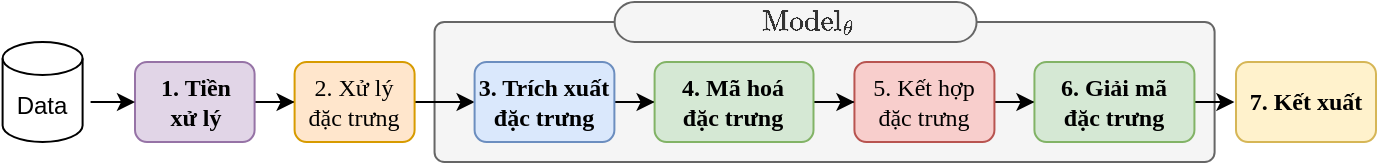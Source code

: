 <mxfile version="24.7.17">
  <diagram name="Page-1" id="_gRGWOFDqU3hSQWJzQTY">
    <mxGraphModel dx="1012" dy="1805" grid="1" gridSize="10" guides="1" tooltips="1" connect="1" arrows="1" fold="1" page="1" pageScale="1" pageWidth="850" pageHeight="1100" background="none" math="1" shadow="0">
      <root>
        <mxCell id="0" />
        <mxCell id="1" parent="0" />
        <mxCell id="0vuY_zB4OoL36OcjDB_b-94" value="" style="rounded=1;whiteSpace=wrap;html=1;arcSize=7;fillColor=#f5f5f5;fontColor=#333333;strokeColor=#666666;" parent="1" vertex="1">
          <mxGeometry x="319.27" y="-1030" width="390.03" height="70" as="geometry" />
        </mxCell>
        <mxCell id="SLpwjg63hdyZRQU6lq9K-11" style="edgeStyle=orthogonalEdgeStyle;rounded=0;orthogonalLoop=1;jettySize=auto;html=1;entryX=0;entryY=0.5;entryDx=0;entryDy=0;" parent="1" source="SLpwjg63hdyZRQU6lq9K-1" target="SLpwjg63hdyZRQU6lq9K-2" edge="1">
          <mxGeometry relative="1" as="geometry" />
        </mxCell>
        <mxCell id="SLpwjg63hdyZRQU6lq9K-1" value="&lt;span&gt;1. Tiền&lt;/span&gt;&lt;div&gt;&lt;span&gt;xử lý&lt;/span&gt;&lt;/div&gt;" style="rounded=1;whiteSpace=wrap;html=1;fillColor=#e1d5e7;strokeColor=#9673a6;fontFamily=SVN-Segoe UI;fontStyle=1" parent="1" vertex="1">
          <mxGeometry x="169.5" y="-1010" width="59.8" height="40" as="geometry" />
        </mxCell>
        <mxCell id="SLpwjg63hdyZRQU6lq9K-12" style="edgeStyle=orthogonalEdgeStyle;rounded=0;orthogonalLoop=1;jettySize=auto;html=1;" parent="1" source="SLpwjg63hdyZRQU6lq9K-2" target="SLpwjg63hdyZRQU6lq9K-10" edge="1">
          <mxGeometry relative="1" as="geometry" />
        </mxCell>
        <mxCell id="SLpwjg63hdyZRQU6lq9K-2" value="2. Xử lý&lt;div&gt;đặc trưng&lt;/div&gt;" style="rounded=1;whiteSpace=wrap;html=1;fillColor=#ffe6cc;strokeColor=#d79b00;fontFamily=SVN-Segoe UI;" parent="1" vertex="1">
          <mxGeometry x="249.3" y="-1010" width="60" height="40" as="geometry" />
        </mxCell>
        <mxCell id="SLpwjg63hdyZRQU6lq9K-25" style="edgeStyle=orthogonalEdgeStyle;rounded=0;orthogonalLoop=1;jettySize=auto;html=1;" parent="1" source="SLpwjg63hdyZRQU6lq9K-10" target="SLpwjg63hdyZRQU6lq9K-16" edge="1">
          <mxGeometry relative="1" as="geometry" />
        </mxCell>
        <mxCell id="SLpwjg63hdyZRQU6lq9K-10" value="&lt;b&gt;3. Trích xuất&lt;/b&gt;&lt;div&gt;&lt;b&gt;đặc trưng&lt;/b&gt;&lt;/div&gt;" style="rounded=1;whiteSpace=wrap;html=1;fillColor=#dae8fc;strokeColor=#6c8ebf;fontFamily=SVN-Segoe UI;" parent="1" vertex="1">
          <mxGeometry x="339.3" y="-1010" width="69.9" height="40" as="geometry" />
        </mxCell>
        <mxCell id="SLpwjg63hdyZRQU6lq9K-27" style="edgeStyle=orthogonalEdgeStyle;rounded=0;orthogonalLoop=1;jettySize=auto;html=1;entryX=0;entryY=0.5;entryDx=0;entryDy=0;" parent="1" source="SLpwjg63hdyZRQU6lq9K-15" target="SLpwjg63hdyZRQU6lq9K-17" edge="1">
          <mxGeometry relative="1" as="geometry" />
        </mxCell>
        <mxCell id="SLpwjg63hdyZRQU6lq9K-15" value="5. Kết hợp&lt;div&gt;đặc trưng&lt;/div&gt;" style="rounded=1;whiteSpace=wrap;html=1;fillColor=#f8cecc;strokeColor=#b85450;fontFamily=SVN-Segoe UI;" parent="1" vertex="1">
          <mxGeometry x="529.22" y="-1010" width="70" height="40" as="geometry" />
        </mxCell>
        <mxCell id="SLpwjg63hdyZRQU6lq9K-36" style="edgeStyle=orthogonalEdgeStyle;rounded=0;orthogonalLoop=1;jettySize=auto;html=1;entryX=0;entryY=0.5;entryDx=0;entryDy=0;" parent="1" source="SLpwjg63hdyZRQU6lq9K-16" target="SLpwjg63hdyZRQU6lq9K-15" edge="1">
          <mxGeometry relative="1" as="geometry" />
        </mxCell>
        <mxCell id="SLpwjg63hdyZRQU6lq9K-16" value="&lt;b&gt;4. Mã hoá&lt;/b&gt;&lt;div&gt;&lt;b&gt;đặc trưng&lt;/b&gt;&lt;/div&gt;" style="rounded=1;whiteSpace=wrap;html=1;fillColor=#d5e8d4;strokeColor=#82b366;fontFamily=SVN-Segoe UI;" parent="1" vertex="1">
          <mxGeometry x="429.3" y="-1010" width="79.45" height="40" as="geometry" />
        </mxCell>
        <mxCell id="SLpwjg63hdyZRQU6lq9K-42" style="edgeStyle=orthogonalEdgeStyle;rounded=0;orthogonalLoop=1;jettySize=auto;html=1;entryX=0;entryY=0.5;entryDx=0;entryDy=0;" parent="1" source="SLpwjg63hdyZRQU6lq9K-17" edge="1">
          <mxGeometry relative="1" as="geometry">
            <mxPoint x="719.3" y="-990" as="targetPoint" />
          </mxGeometry>
        </mxCell>
        <mxCell id="SLpwjg63hdyZRQU6lq9K-17" value="&lt;b&gt;6. Giải mã&lt;/b&gt;&lt;div&gt;&lt;b&gt;đặc trưng&lt;/b&gt;&lt;/div&gt;" style="rounded=1;whiteSpace=wrap;html=1;fillColor=#d5e8d4;strokeColor=#82b366;fontFamily=SVN-Segoe UI;" parent="1" vertex="1">
          <mxGeometry x="619.22" y="-1010" width="80" height="40" as="geometry" />
        </mxCell>
        <mxCell id="SLpwjg63hdyZRQU6lq9K-28" value="$$\text{Model}_\theta$$" style="rounded=1;whiteSpace=wrap;html=1;fillColor=#f5f5f5;strokeColor=#666666;fontFamily=Segoe UI;fontStyle=1;align=center;spacingLeft=14;fontColor=#333333;arcSize=50;" parent="1" vertex="1">
          <mxGeometry x="409.3" y="-1040" width="181" height="20" as="geometry" />
        </mxCell>
        <mxCell id="SLpwjg63hdyZRQU6lq9K-40" style="edgeStyle=orthogonalEdgeStyle;rounded=0;orthogonalLoop=1;jettySize=auto;html=1;entryX=0;entryY=0.5;entryDx=0;entryDy=0;" parent="1" target="SLpwjg63hdyZRQU6lq9K-1" edge="1">
          <mxGeometry relative="1" as="geometry">
            <mxPoint x="147.3" y="-990" as="sourcePoint" />
          </mxGeometry>
        </mxCell>
        <mxCell id="SLpwjg63hdyZRQU6lq9K-45" value="Data" style="shape=cylinder3;whiteSpace=wrap;html=1;boundedLbl=1;backgroundOutline=1;size=8.25;" parent="1" vertex="1">
          <mxGeometry x="103.3" y="-1020" width="40" height="50" as="geometry" />
        </mxCell>
        <mxCell id="3hiLGepuwi-zIb3yEwfn-1" value="&lt;b&gt;7. Kết xuất&lt;/b&gt;" style="rounded=1;whiteSpace=wrap;html=1;fillColor=#fff2cc;strokeColor=#d6b656;fontFamily=SVN-Segoe UI;" vertex="1" parent="1">
          <mxGeometry x="720" y="-1010" width="70" height="40" as="geometry" />
        </mxCell>
      </root>
    </mxGraphModel>
  </diagram>
</mxfile>

